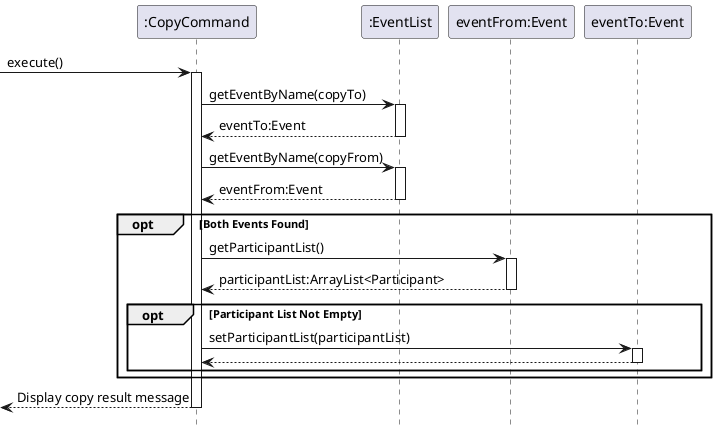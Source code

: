 @startuml
hide footbox

participant ":CopyCommand" as CC
participant ":EventList" as EL
participant "eventFrom:Event" as SourceEvent
participant "eventTo:Event" as DestEvent

[-> CC: execute()
activate CC

CC -> EL: getEventByName(copyTo)
activate EL
EL --> CC: eventTo:Event
deactivate EL

CC -> EL: getEventByName(copyFrom)
activate EL
EL --> CC: eventFrom:Event
deactivate EL

opt Both Events Found
    CC -> SourceEvent: getParticipantList()
    activate SourceEvent
    SourceEvent --> CC: participantList:ArrayList<Participant>
    deactivate SourceEvent

    opt Participant List Not Empty
        CC -> DestEvent: setParticipantList(participantList)
        activate DestEvent
        DestEvent --> CC
        deactivate DestEvent
    end opt

end opt

return Display copy result message

@enduml